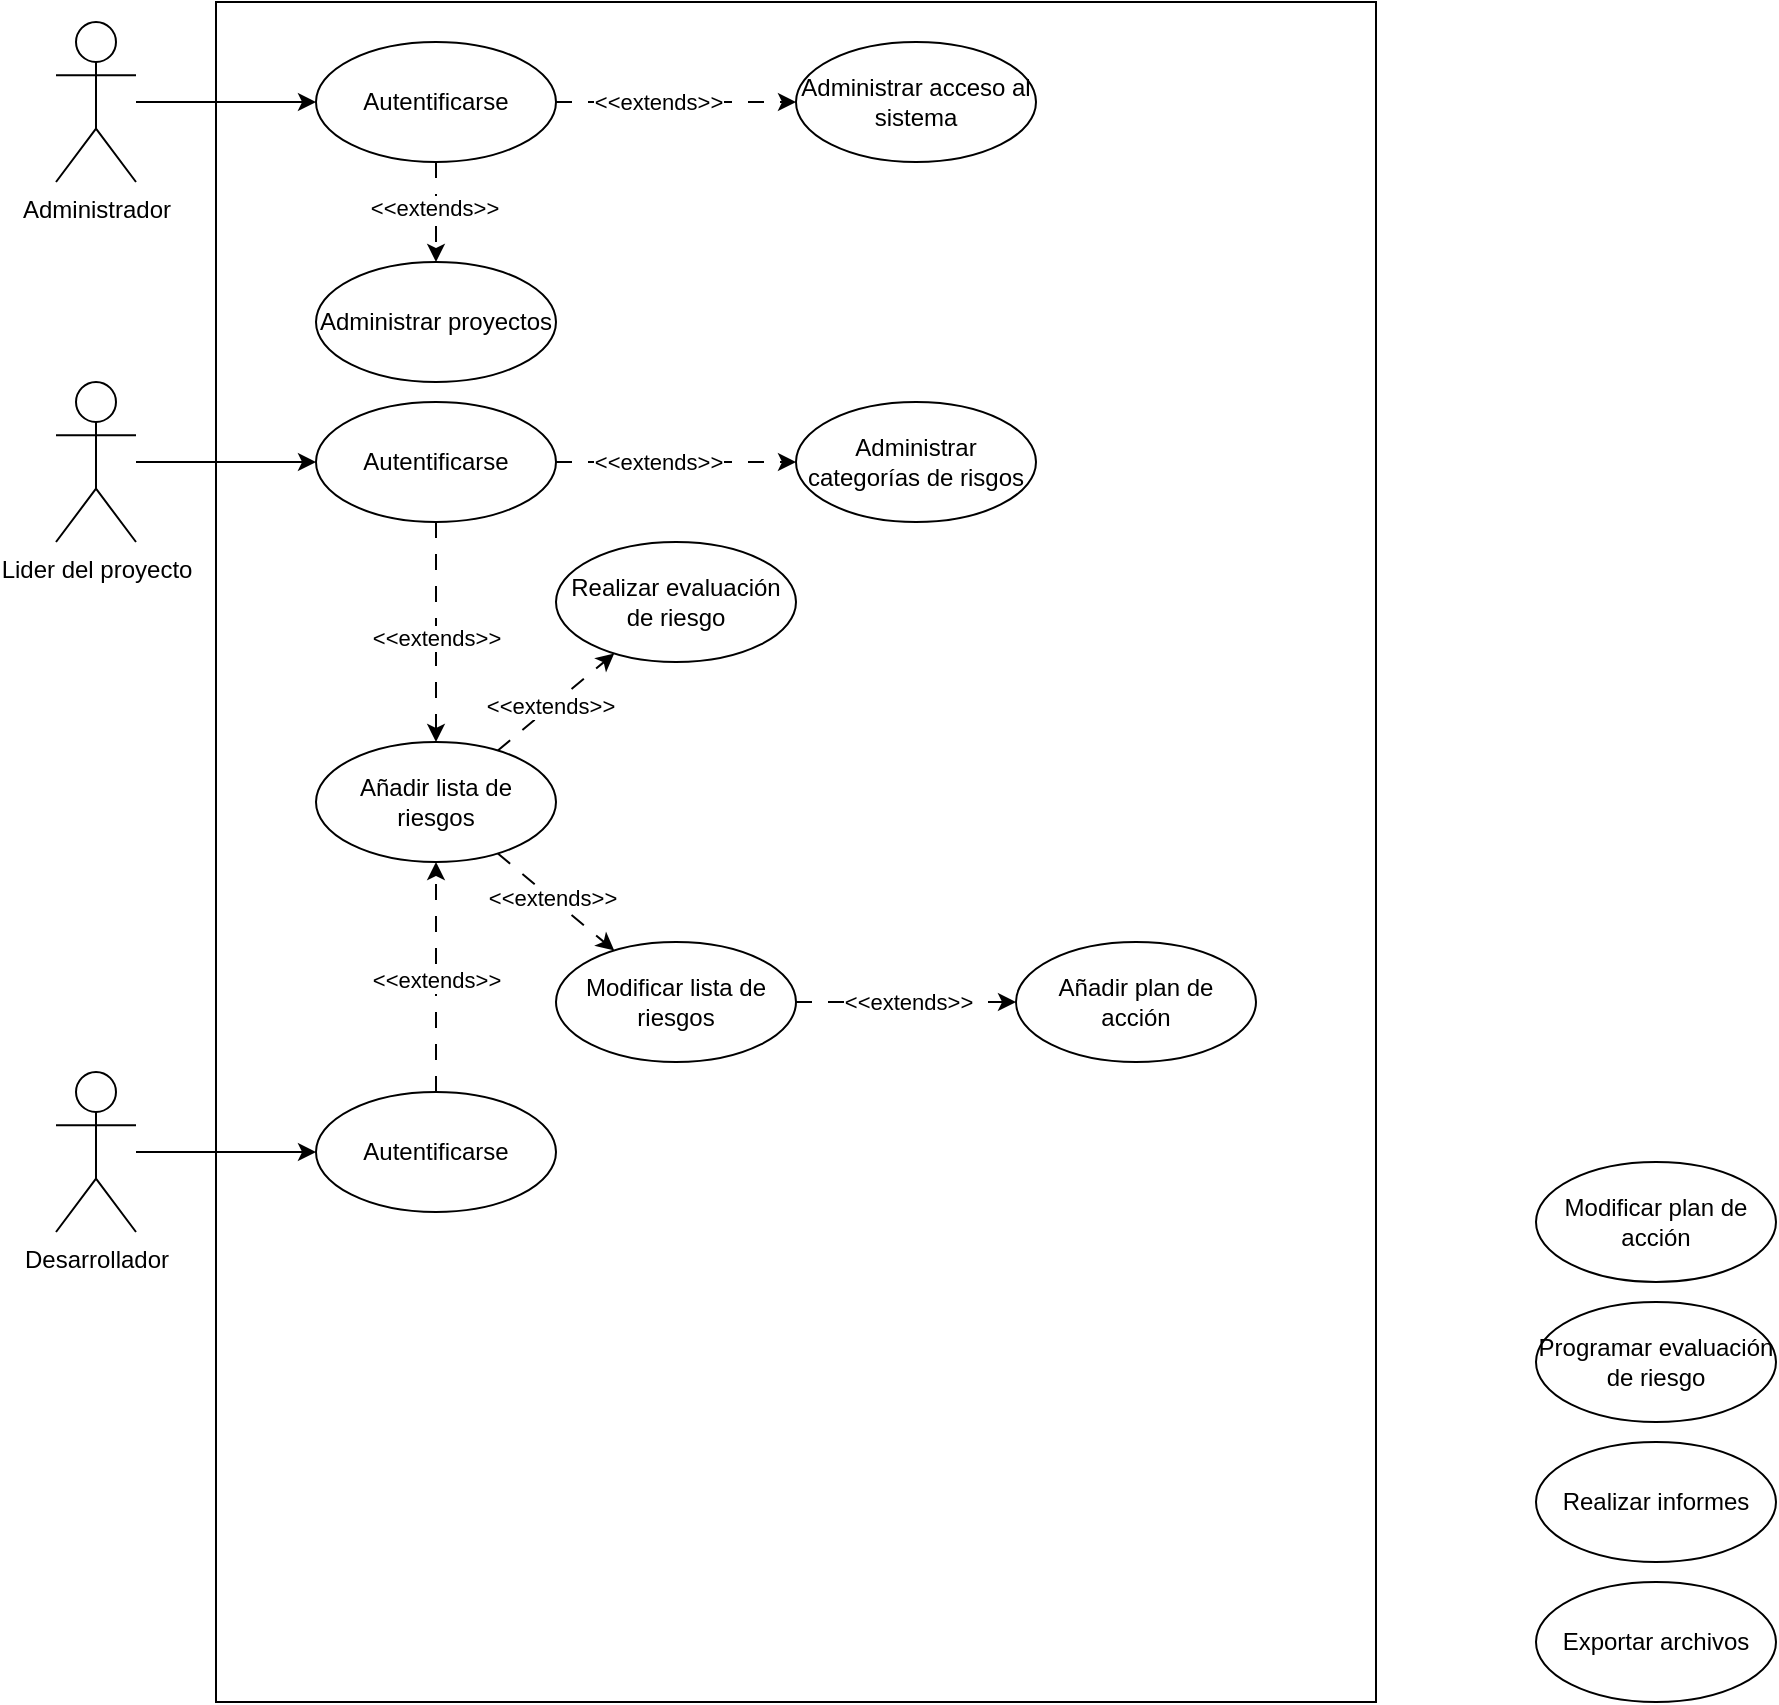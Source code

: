 <mxfile version="24.7.14" pages="2">
  <diagram name="Página-1" id="BYZrg6UX77zK-VVSidpS">
    <mxGraphModel dx="920" dy="535" grid="1" gridSize="10" guides="1" tooltips="1" connect="1" arrows="1" fold="1" page="1" pageScale="1" pageWidth="827" pageHeight="1169" math="0" shadow="0">
      <root>
        <mxCell id="0" />
        <mxCell id="1" parent="0" />
        <mxCell id="SQLzmbsMBf419I0D_pn_-6" value="" style="rounded=0;whiteSpace=wrap;html=1;" vertex="1" parent="1">
          <mxGeometry x="200" y="10" width="580" height="850" as="geometry" />
        </mxCell>
        <mxCell id="SQLzmbsMBf419I0D_pn_-24" style="rounded=0;orthogonalLoop=1;jettySize=auto;html=1;endArrow=classic;endFill=1;entryX=0;entryY=0.5;entryDx=0;entryDy=0;dashed=1;dashPattern=8 8;" edge="1" parent="1" source="SQLzmbsMBf419I0D_pn_-39" target="SQLzmbsMBf419I0D_pn_-8">
          <mxGeometry relative="1" as="geometry" />
        </mxCell>
        <mxCell id="SQLzmbsMBf419I0D_pn_-31" value="&amp;lt;&amp;lt;extends&amp;gt;&amp;gt;" style="edgeLabel;html=1;align=center;verticalAlign=middle;resizable=0;points=[];" vertex="1" connectable="0" parent="SQLzmbsMBf419I0D_pn_-24">
          <mxGeometry x="0.128" y="2" relative="1" as="geometry">
            <mxPoint x="-17" y="2" as="offset" />
          </mxGeometry>
        </mxCell>
        <mxCell id="SQLzmbsMBf419I0D_pn_-26" style="rounded=0;orthogonalLoop=1;jettySize=auto;html=1;dashed=1;dashPattern=8 8;" edge="1" parent="1" source="SQLzmbsMBf419I0D_pn_-39" target="SQLzmbsMBf419I0D_pn_-9">
          <mxGeometry relative="1" as="geometry" />
        </mxCell>
        <mxCell id="SQLzmbsMBf419I0D_pn_-32" value="&amp;lt;&amp;lt;extends&amp;gt;&amp;gt;" style="edgeLabel;html=1;align=center;verticalAlign=middle;resizable=0;points=[];" vertex="1" connectable="0" parent="SQLzmbsMBf419I0D_pn_-26">
          <mxGeometry x="-0.032" y="-1" relative="1" as="geometry">
            <mxPoint y="-1" as="offset" />
          </mxGeometry>
        </mxCell>
        <mxCell id="SQLzmbsMBf419I0D_pn_-27" style="rounded=0;orthogonalLoop=1;jettySize=auto;html=1;dashed=1;dashPattern=8 8;" edge="1" parent="1" source="SQLzmbsMBf419I0D_pn_-7" target="SQLzmbsMBf419I0D_pn_-10">
          <mxGeometry relative="1" as="geometry" />
        </mxCell>
        <mxCell id="SQLzmbsMBf419I0D_pn_-33" value="&amp;lt;&amp;lt;extends&amp;gt;&amp;gt;" style="edgeLabel;html=1;align=center;verticalAlign=middle;resizable=0;points=[];" vertex="1" connectable="0" parent="SQLzmbsMBf419I0D_pn_-27">
          <mxGeometry x="0.127" y="-4" relative="1" as="geometry">
            <mxPoint x="4" y="-4" as="offset" />
          </mxGeometry>
        </mxCell>
        <mxCell id="SQLzmbsMBf419I0D_pn_-44" style="edgeStyle=orthogonalEdgeStyle;rounded=0;orthogonalLoop=1;jettySize=auto;html=1;dashed=1;dashPattern=8 8;" edge="1" parent="1" source="SQLzmbsMBf419I0D_pn_-7" target="SQLzmbsMBf419I0D_pn_-12">
          <mxGeometry relative="1" as="geometry" />
        </mxCell>
        <mxCell id="SQLzmbsMBf419I0D_pn_-46" value="&amp;lt;&amp;lt;extends&amp;gt;&amp;gt;" style="edgeLabel;html=1;align=center;verticalAlign=middle;resizable=0;points=[];" vertex="1" connectable="0" parent="SQLzmbsMBf419I0D_pn_-44">
          <mxGeometry x="-0.219" y="-2" relative="1" as="geometry">
            <mxPoint x="4" y="-2" as="offset" />
          </mxGeometry>
        </mxCell>
        <mxCell id="SQLzmbsMBf419I0D_pn_-7" value="Autentificarse" style="ellipse;whiteSpace=wrap;html=1;" vertex="1" parent="1">
          <mxGeometry x="250" y="210" width="120" height="60" as="geometry" />
        </mxCell>
        <mxCell id="SQLzmbsMBf419I0D_pn_-8" value="Administrar acceso al sistema" style="ellipse;whiteSpace=wrap;html=1;" vertex="1" parent="1">
          <mxGeometry x="490" y="30" width="120" height="60" as="geometry" />
        </mxCell>
        <mxCell id="SQLzmbsMBf419I0D_pn_-9" value="Administrar proyectos" style="ellipse;whiteSpace=wrap;html=1;" vertex="1" parent="1">
          <mxGeometry x="250" y="140" width="120" height="60" as="geometry" />
        </mxCell>
        <mxCell id="SQLzmbsMBf419I0D_pn_-28" value="" style="rounded=0;orthogonalLoop=1;jettySize=auto;html=1;dashed=1;dashPattern=8 8;" edge="1" parent="1" source="SQLzmbsMBf419I0D_pn_-10" target="SQLzmbsMBf419I0D_pn_-11">
          <mxGeometry relative="1" as="geometry" />
        </mxCell>
        <mxCell id="SQLzmbsMBf419I0D_pn_-38" value="&amp;lt;&amp;lt;extends&amp;gt;&amp;gt;" style="edgeLabel;html=1;align=center;verticalAlign=middle;resizable=0;points=[];" vertex="1" connectable="0" parent="SQLzmbsMBf419I0D_pn_-28">
          <mxGeometry x="-0.092" relative="1" as="geometry">
            <mxPoint as="offset" />
          </mxGeometry>
        </mxCell>
        <mxCell id="SQLzmbsMBf419I0D_pn_-53" style="rounded=0;orthogonalLoop=1;jettySize=auto;html=1;dashed=1;dashPattern=8 8;" edge="1" parent="1" source="SQLzmbsMBf419I0D_pn_-10" target="SQLzmbsMBf419I0D_pn_-13">
          <mxGeometry relative="1" as="geometry" />
        </mxCell>
        <mxCell id="SQLzmbsMBf419I0D_pn_-54" value="&amp;lt;&amp;lt;extends&amp;gt;&amp;gt;" style="edgeLabel;html=1;align=center;verticalAlign=middle;resizable=0;points=[];" vertex="1" connectable="0" parent="SQLzmbsMBf419I0D_pn_-53">
          <mxGeometry x="-0.108" y="1" relative="1" as="geometry">
            <mxPoint as="offset" />
          </mxGeometry>
        </mxCell>
        <mxCell id="SQLzmbsMBf419I0D_pn_-10" value="Añadir lista de riesgos" style="ellipse;whiteSpace=wrap;html=1;" vertex="1" parent="1">
          <mxGeometry x="250" y="380" width="120" height="60" as="geometry" />
        </mxCell>
        <mxCell id="SQLzmbsMBf419I0D_pn_-55" style="rounded=0;orthogonalLoop=1;jettySize=auto;html=1;dashed=1;dashPattern=8 8;" edge="1" parent="1" source="SQLzmbsMBf419I0D_pn_-11" target="SQLzmbsMBf419I0D_pn_-14">
          <mxGeometry relative="1" as="geometry" />
        </mxCell>
        <mxCell id="SQLzmbsMBf419I0D_pn_-56" value="&amp;lt;&amp;lt;extends&amp;gt;&amp;gt;" style="edgeLabel;html=1;align=center;verticalAlign=middle;resizable=0;points=[];" vertex="1" connectable="0" parent="SQLzmbsMBf419I0D_pn_-55">
          <mxGeometry x="0.04" y="-2" relative="1" as="geometry">
            <mxPoint x="-1" y="-2" as="offset" />
          </mxGeometry>
        </mxCell>
        <mxCell id="SQLzmbsMBf419I0D_pn_-11" value="Modificar lista de riesgos" style="ellipse;whiteSpace=wrap;html=1;" vertex="1" parent="1">
          <mxGeometry x="370" y="480" width="120" height="60" as="geometry" />
        </mxCell>
        <mxCell id="SQLzmbsMBf419I0D_pn_-12" value="Administrar categorías de risgos" style="ellipse;whiteSpace=wrap;html=1;" vertex="1" parent="1">
          <mxGeometry x="490" y="210" width="120" height="60" as="geometry" />
        </mxCell>
        <mxCell id="SQLzmbsMBf419I0D_pn_-13" value="Realizar evaluación de riesgo" style="ellipse;whiteSpace=wrap;html=1;" vertex="1" parent="1">
          <mxGeometry x="370" y="280" width="120" height="60" as="geometry" />
        </mxCell>
        <mxCell id="SQLzmbsMBf419I0D_pn_-14" value="&lt;div&gt;Añadir plan de&lt;/div&gt;&lt;div&gt;acción&lt;/div&gt;" style="ellipse;whiteSpace=wrap;html=1;" vertex="1" parent="1">
          <mxGeometry x="600" y="480" width="120" height="60" as="geometry" />
        </mxCell>
        <mxCell id="SQLzmbsMBf419I0D_pn_-15" value="Modificar plan de acción" style="ellipse;whiteSpace=wrap;html=1;" vertex="1" parent="1">
          <mxGeometry x="860" y="590" width="120" height="60" as="geometry" />
        </mxCell>
        <mxCell id="SQLzmbsMBf419I0D_pn_-16" value="Programar evaluación de riesgo" style="ellipse;whiteSpace=wrap;html=1;" vertex="1" parent="1">
          <mxGeometry x="860" y="660" width="120" height="60" as="geometry" />
        </mxCell>
        <mxCell id="SQLzmbsMBf419I0D_pn_-17" value="Realizar informes" style="ellipse;whiteSpace=wrap;html=1;" vertex="1" parent="1">
          <mxGeometry x="860" y="730" width="120" height="60" as="geometry" />
        </mxCell>
        <mxCell id="SQLzmbsMBf419I0D_pn_-18" value="Exportar archivos" style="ellipse;whiteSpace=wrap;html=1;" vertex="1" parent="1">
          <mxGeometry x="860" y="800" width="120" height="60" as="geometry" />
        </mxCell>
        <mxCell id="SQLzmbsMBf419I0D_pn_-21" style="rounded=0;orthogonalLoop=1;jettySize=auto;html=1;endArrow=classic;endFill=1;" edge="1" parent="1" source="SQLzmbsMBf419I0D_pn_-20" target="SQLzmbsMBf419I0D_pn_-39">
          <mxGeometry relative="1" as="geometry" />
        </mxCell>
        <mxCell id="SQLzmbsMBf419I0D_pn_-20" value="Administrador" style="shape=umlActor;verticalLabelPosition=bottom;verticalAlign=top;html=1;outlineConnect=0;" vertex="1" parent="1">
          <mxGeometry x="120" y="20" width="40" height="80" as="geometry" />
        </mxCell>
        <mxCell id="SQLzmbsMBf419I0D_pn_-23" style="rounded=0;orthogonalLoop=1;jettySize=auto;html=1;endArrow=classic;endFill=1;targetPerimeterSpacing=0;" edge="1" parent="1" source="SQLzmbsMBf419I0D_pn_-22" target="SQLzmbsMBf419I0D_pn_-7">
          <mxGeometry relative="1" as="geometry" />
        </mxCell>
        <mxCell id="SQLzmbsMBf419I0D_pn_-22" value="Lider del proyecto" style="shape=umlActor;verticalLabelPosition=bottom;verticalAlign=top;html=1;outlineConnect=0;" vertex="1" parent="1">
          <mxGeometry x="120" y="200" width="40" height="80" as="geometry" />
        </mxCell>
        <mxCell id="SQLzmbsMBf419I0D_pn_-30" style="rounded=0;orthogonalLoop=1;jettySize=auto;html=1;" edge="1" parent="1" source="SQLzmbsMBf419I0D_pn_-29" target="SQLzmbsMBf419I0D_pn_-42">
          <mxGeometry relative="1" as="geometry">
            <mxPoint x="170" y="300" as="sourcePoint" />
          </mxGeometry>
        </mxCell>
        <mxCell id="SQLzmbsMBf419I0D_pn_-29" value="Desarrollador" style="shape=umlActor;verticalLabelPosition=bottom;verticalAlign=top;html=1;outlineConnect=0;" vertex="1" parent="1">
          <mxGeometry x="120" y="545" width="40" height="80" as="geometry" />
        </mxCell>
        <mxCell id="SQLzmbsMBf419I0D_pn_-39" value="Autentificarse" style="ellipse;whiteSpace=wrap;html=1;" vertex="1" parent="1">
          <mxGeometry x="250" y="30" width="120" height="60" as="geometry" />
        </mxCell>
        <mxCell id="SQLzmbsMBf419I0D_pn_-43" style="rounded=0;orthogonalLoop=1;jettySize=auto;html=1;dashed=1;dashPattern=8 8;" edge="1" parent="1" source="SQLzmbsMBf419I0D_pn_-42" target="SQLzmbsMBf419I0D_pn_-10">
          <mxGeometry relative="1" as="geometry" />
        </mxCell>
        <mxCell id="SQLzmbsMBf419I0D_pn_-45" value="&amp;lt;&amp;lt;extends&amp;gt;&amp;gt;" style="edgeLabel;html=1;align=center;verticalAlign=middle;resizable=0;points=[];" vertex="1" connectable="0" parent="SQLzmbsMBf419I0D_pn_-43">
          <mxGeometry x="-0.016" y="-3" relative="1" as="geometry">
            <mxPoint x="-3" as="offset" />
          </mxGeometry>
        </mxCell>
        <mxCell id="SQLzmbsMBf419I0D_pn_-42" value="Autentificarse" style="ellipse;whiteSpace=wrap;html=1;" vertex="1" parent="1">
          <mxGeometry x="250" y="555" width="120" height="60" as="geometry" />
        </mxCell>
      </root>
    </mxGraphModel>
  </diagram>
  <diagram id="sK6u0aQZh5gKvJ8_Eq7y" name="Página-2">
    <mxGraphModel dx="1100" dy="583" grid="1" gridSize="10" guides="1" tooltips="1" connect="1" arrows="1" fold="1" page="1" pageScale="1" pageWidth="827" pageHeight="1169" math="0" shadow="0">
      <root>
        <mxCell id="0" />
        <mxCell id="1" parent="0" />
        <mxCell id="-5TUY3w5zbnfjcx4eBSF-23" value="" style="rounded=0;whiteSpace=wrap;html=1;" parent="1" vertex="1">
          <mxGeometry y="30" width="940" height="880" as="geometry" />
        </mxCell>
        <mxCell id="-5TUY3w5zbnfjcx4eBSF-76" value="" style="rounded=0;whiteSpace=wrap;html=1;" parent="1" vertex="1">
          <mxGeometry x="130" y="70" width="770" height="800" as="geometry" />
        </mxCell>
        <mxCell id="-5TUY3w5zbnfjcx4eBSF-77" style="rounded=0;orthogonalLoop=1;jettySize=auto;html=1;" parent="1" source="-5TUY3w5zbnfjcx4eBSF-79" target="-5TUY3w5zbnfjcx4eBSF-89" edge="1">
          <mxGeometry relative="1" as="geometry" />
        </mxCell>
        <mxCell id="-5TUY3w5zbnfjcx4eBSF-78" style="rounded=0;orthogonalLoop=1;jettySize=auto;html=1;" parent="1" source="-5TUY3w5zbnfjcx4eBSF-79" target="-5TUY3w5zbnfjcx4eBSF-92" edge="1">
          <mxGeometry relative="1" as="geometry" />
        </mxCell>
        <mxCell id="-5TUY3w5zbnfjcx4eBSF-79" value="Administrador" style="shape=umlActor;verticalLabelPosition=bottom;verticalAlign=top;html=1;outlineConnect=0;" parent="1" vertex="1">
          <mxGeometry x="40" y="120" width="40" height="80" as="geometry" />
        </mxCell>
        <mxCell id="-5TUY3w5zbnfjcx4eBSF-81" style="rounded=0;orthogonalLoop=1;jettySize=auto;html=1;" parent="1" source="-5TUY3w5zbnfjcx4eBSF-84" target="-5TUY3w5zbnfjcx4eBSF-113" edge="1">
          <mxGeometry relative="1" as="geometry" />
        </mxCell>
        <mxCell id="-5TUY3w5zbnfjcx4eBSF-82" style="edgeStyle=none;rounded=0;orthogonalLoop=1;jettySize=auto;html=1;" parent="1" source="-5TUY3w5zbnfjcx4eBSF-84" target="-5TUY3w5zbnfjcx4eBSF-118" edge="1">
          <mxGeometry relative="1" as="geometry" />
        </mxCell>
        <mxCell id="-5TUY3w5zbnfjcx4eBSF-83" style="edgeStyle=none;rounded=0;orthogonalLoop=1;jettySize=auto;html=1;" parent="1" source="-5TUY3w5zbnfjcx4eBSF-84" target="-5TUY3w5zbnfjcx4eBSF-127" edge="1">
          <mxGeometry relative="1" as="geometry" />
        </mxCell>
        <mxCell id="-5TUY3w5zbnfjcx4eBSF-84" value="Lider del proyecto" style="shape=umlActor;verticalLabelPosition=bottom;verticalAlign=top;html=1;outlineConnect=0;" parent="1" vertex="1">
          <mxGeometry x="40" y="420" width="40" height="80" as="geometry" />
        </mxCell>
        <mxCell id="-5TUY3w5zbnfjcx4eBSF-85" style="rounded=0;orthogonalLoop=1;jettySize=auto;html=1;" parent="1" source="-5TUY3w5zbnfjcx4eBSF-86" target="-5TUY3w5zbnfjcx4eBSF-107" edge="1">
          <mxGeometry relative="1" as="geometry" />
        </mxCell>
        <mxCell id="-5TUY3w5zbnfjcx4eBSF-132" style="edgeStyle=none;rounded=0;orthogonalLoop=1;jettySize=auto;html=1;endArrow=block;endFill=0;endSize=10;" parent="1" edge="1" target="-5TUY3w5zbnfjcx4eBSF-86" source="-5TUY3w5zbnfjcx4eBSF-84">
          <mxGeometry relative="1" as="geometry">
            <mxPoint x="60" y="730" as="sourcePoint" />
            <mxPoint x="60" y="530" as="targetPoint" />
          </mxGeometry>
        </mxCell>
        <mxCell id="-5TUY3w5zbnfjcx4eBSF-86" value="Desarrollador" style="shape=umlActor;verticalLabelPosition=bottom;verticalAlign=top;html=1;outlineConnect=0;" parent="1" vertex="1">
          <mxGeometry x="40" y="740" width="40" height="80" as="geometry" />
        </mxCell>
        <mxCell id="-5TUY3w5zbnfjcx4eBSF-87" style="edgeStyle=none;rounded=0;orthogonalLoop=1;jettySize=auto;html=1;dashed=1;dashPattern=8 8;" parent="1" source="-5TUY3w5zbnfjcx4eBSF-89" target="-5TUY3w5zbnfjcx4eBSF-121" edge="1">
          <mxGeometry relative="1" as="geometry" />
        </mxCell>
        <mxCell id="-5TUY3w5zbnfjcx4eBSF-88" value="&amp;lt;&amp;lt; include &amp;gt;&amp;gt;" style="edgeLabel;html=1;align=center;verticalAlign=middle;resizable=0;points=[];" parent="-5TUY3w5zbnfjcx4eBSF-87" vertex="1" connectable="0">
          <mxGeometry x="-0.04" y="1" relative="1" as="geometry">
            <mxPoint as="offset" />
          </mxGeometry>
        </mxCell>
        <mxCell id="-5TUY3w5zbnfjcx4eBSF-89" value="Administrar acceso al sistema" style="ellipse;whiteSpace=wrap;html=1;" parent="1" vertex="1">
          <mxGeometry x="260" y="90" width="120" height="60" as="geometry" />
        </mxCell>
        <mxCell id="-5TUY3w5zbnfjcx4eBSF-90" style="edgeStyle=none;rounded=0;orthogonalLoop=1;jettySize=auto;html=1;dashed=1;dashPattern=8 8;" parent="1" source="-5TUY3w5zbnfjcx4eBSF-92" target="-5TUY3w5zbnfjcx4eBSF-121" edge="1">
          <mxGeometry relative="1" as="geometry" />
        </mxCell>
        <mxCell id="-5TUY3w5zbnfjcx4eBSF-91" value="&amp;lt;&amp;lt; include &amp;gt;&amp;gt;" style="edgeLabel;html=1;align=center;verticalAlign=middle;resizable=0;points=[];" parent="-5TUY3w5zbnfjcx4eBSF-90" vertex="1" connectable="0">
          <mxGeometry x="-0.148" relative="1" as="geometry">
            <mxPoint as="offset" />
          </mxGeometry>
        </mxCell>
        <mxCell id="-5TUY3w5zbnfjcx4eBSF-92" value="Administrar proyectos" style="ellipse;whiteSpace=wrap;html=1;" parent="1" vertex="1">
          <mxGeometry x="260" y="180" width="120" height="60" as="geometry" />
        </mxCell>
        <mxCell id="-5TUY3w5zbnfjcx4eBSF-93" value="Exportar archivos" style="ellipse;whiteSpace=wrap;html=1;" parent="1" vertex="1">
          <mxGeometry x="760" y="90" width="120" height="60" as="geometry" />
        </mxCell>
        <mxCell id="-5TUY3w5zbnfjcx4eBSF-101" style="edgeStyle=none;rounded=0;orthogonalLoop=1;jettySize=auto;html=1;dashed=1;dashPattern=8 8;" parent="1" source="-5TUY3w5zbnfjcx4eBSF-107" target="-5TUY3w5zbnfjcx4eBSF-114" edge="1">
          <mxGeometry relative="1" as="geometry" />
        </mxCell>
        <mxCell id="-5TUY3w5zbnfjcx4eBSF-102" value="&amp;lt;&amp;lt; extends &amp;gt;&amp;gt;" style="edgeLabel;html=1;align=center;verticalAlign=middle;resizable=0;points=[];" parent="-5TUY3w5zbnfjcx4eBSF-101" vertex="1" connectable="0">
          <mxGeometry x="0.033" y="-1" relative="1" as="geometry">
            <mxPoint as="offset" />
          </mxGeometry>
        </mxCell>
        <mxCell id="-5TUY3w5zbnfjcx4eBSF-103" style="edgeStyle=none;rounded=0;orthogonalLoop=1;jettySize=auto;html=1;dashed=1;dashPattern=8 8;" parent="1" source="-5TUY3w5zbnfjcx4eBSF-107" target="-5TUY3w5zbnfjcx4eBSF-115" edge="1">
          <mxGeometry relative="1" as="geometry" />
        </mxCell>
        <mxCell id="-5TUY3w5zbnfjcx4eBSF-104" value="&amp;lt;&amp;lt; extends &amp;gt;&amp;gt;" style="edgeLabel;html=1;align=center;verticalAlign=middle;resizable=0;points=[];" parent="-5TUY3w5zbnfjcx4eBSF-103" vertex="1" connectable="0">
          <mxGeometry x="-0.175" y="-3" relative="1" as="geometry">
            <mxPoint x="-1" as="offset" />
          </mxGeometry>
        </mxCell>
        <mxCell id="-5TUY3w5zbnfjcx4eBSF-105" style="edgeStyle=none;rounded=0;orthogonalLoop=1;jettySize=auto;html=1;dashed=1;dashPattern=8 8;" parent="1" source="-5TUY3w5zbnfjcx4eBSF-107" target="-5TUY3w5zbnfjcx4eBSF-124" edge="1">
          <mxGeometry relative="1" as="geometry" />
        </mxCell>
        <mxCell id="-5TUY3w5zbnfjcx4eBSF-106" value="&amp;lt;&amp;lt; extends &amp;gt;&amp;gt;" style="edgeLabel;html=1;align=center;verticalAlign=middle;resizable=0;points=[];" parent="-5TUY3w5zbnfjcx4eBSF-105" vertex="1" connectable="0">
          <mxGeometry x="0.103" relative="1" as="geometry">
            <mxPoint as="offset" />
          </mxGeometry>
        </mxCell>
        <mxCell id="-5TUY3w5zbnfjcx4eBSF-107" value="Añadir lista de riesgos" style="ellipse;whiteSpace=wrap;html=1;" parent="1" vertex="1">
          <mxGeometry x="540" y="750" width="120" height="60" as="geometry" />
        </mxCell>
        <mxCell id="-5TUY3w5zbnfjcx4eBSF-108" style="rounded=0;orthogonalLoop=1;jettySize=auto;html=1;dashed=1;dashPattern=8 8;" parent="1" source="-5TUY3w5zbnfjcx4eBSF-110" target="-5TUY3w5zbnfjcx4eBSF-115" edge="1">
          <mxGeometry relative="1" as="geometry" />
        </mxCell>
        <mxCell id="-5TUY3w5zbnfjcx4eBSF-109" value="&amp;lt;&amp;lt; extends &amp;gt;&amp;gt;" style="edgeLabel;html=1;align=center;verticalAlign=middle;resizable=0;points=[];" parent="-5TUY3w5zbnfjcx4eBSF-108" vertex="1" connectable="0">
          <mxGeometry x="-0.106" y="-2" relative="1" as="geometry">
            <mxPoint as="offset" />
          </mxGeometry>
        </mxCell>
        <mxCell id="-5TUY3w5zbnfjcx4eBSF-110" value="Modificar lista de riesgos" style="ellipse;whiteSpace=wrap;html=1;" parent="1" vertex="1">
          <mxGeometry x="340" y="490" width="120" height="60" as="geometry" />
        </mxCell>
        <mxCell id="-5TUY3w5zbnfjcx4eBSF-111" style="edgeStyle=none;rounded=0;orthogonalLoop=1;jettySize=auto;html=1;dashed=1;dashPattern=8 8;" parent="1" source="-5TUY3w5zbnfjcx4eBSF-113" target="-5TUY3w5zbnfjcx4eBSF-121" edge="1">
          <mxGeometry relative="1" as="geometry" />
        </mxCell>
        <mxCell id="-5TUY3w5zbnfjcx4eBSF-112" value="&amp;lt;&amp;lt; include &amp;gt;&amp;gt;" style="edgeLabel;html=1;align=center;verticalAlign=middle;resizable=0;points=[];" parent="-5TUY3w5zbnfjcx4eBSF-111" vertex="1" connectable="0">
          <mxGeometry x="-0.068" y="-1" relative="1" as="geometry">
            <mxPoint as="offset" />
          </mxGeometry>
        </mxCell>
        <mxCell id="-5TUY3w5zbnfjcx4eBSF-113" value="Administrar categorías de risgos" style="ellipse;whiteSpace=wrap;html=1;" parent="1" vertex="1">
          <mxGeometry x="140" y="280" width="120" height="60" as="geometry" />
        </mxCell>
        <mxCell id="-5TUY3w5zbnfjcx4eBSF-114" value="Realizar evaluación de riesgo" style="ellipse;whiteSpace=wrap;html=1;" parent="1" vertex="1">
          <mxGeometry x="540" y="490" width="120" height="60" as="geometry" />
        </mxCell>
        <mxCell id="-5TUY3w5zbnfjcx4eBSF-115" value="&lt;div&gt;Añadir plan de&lt;/div&gt;&lt;div&gt;acción&lt;/div&gt;" style="ellipse;whiteSpace=wrap;html=1;" parent="1" vertex="1">
          <mxGeometry x="340" y="690" width="120" height="60" as="geometry" />
        </mxCell>
        <mxCell id="-5TUY3w5zbnfjcx4eBSF-116" style="edgeStyle=none;rounded=0;orthogonalLoop=1;jettySize=auto;html=1;dashed=1;dashPattern=8 8;" parent="1" source="-5TUY3w5zbnfjcx4eBSF-118" target="-5TUY3w5zbnfjcx4eBSF-115" edge="1">
          <mxGeometry relative="1" as="geometry" />
        </mxCell>
        <mxCell id="-5TUY3w5zbnfjcx4eBSF-117" value="&amp;lt;&amp;lt; include &amp;gt;&amp;gt;" style="edgeLabel;html=1;align=center;verticalAlign=middle;resizable=0;points=[];" parent="-5TUY3w5zbnfjcx4eBSF-116" vertex="1" connectable="0">
          <mxGeometry x="0.054" y="1" relative="1" as="geometry">
            <mxPoint x="-4" y="-9" as="offset" />
          </mxGeometry>
        </mxCell>
        <mxCell id="-5TUY3w5zbnfjcx4eBSF-118" value="Modificar plan de acción" style="ellipse;whiteSpace=wrap;html=1;" parent="1" vertex="1">
          <mxGeometry x="140" y="690" width="120" height="60" as="geometry" />
        </mxCell>
        <mxCell id="-5TUY3w5zbnfjcx4eBSF-119" style="edgeStyle=none;rounded=0;orthogonalLoop=1;jettySize=auto;html=1;dashed=1;dashPattern=8 8;" parent="1" source="-5TUY3w5zbnfjcx4eBSF-121" target="-5TUY3w5zbnfjcx4eBSF-93" edge="1">
          <mxGeometry relative="1" as="geometry" />
        </mxCell>
        <mxCell id="-5TUY3w5zbnfjcx4eBSF-120" value="&amp;lt;&amp;lt; extends &amp;gt;&amp;gt;" style="edgeLabel;html=1;align=center;verticalAlign=middle;resizable=0;points=[];" parent="-5TUY3w5zbnfjcx4eBSF-119" vertex="1" connectable="0">
          <mxGeometry x="-0.227" y="1" relative="1" as="geometry">
            <mxPoint as="offset" />
          </mxGeometry>
        </mxCell>
        <mxCell id="-5TUY3w5zbnfjcx4eBSF-121" value="Autentificarse" style="ellipse;whiteSpace=wrap;html=1;" parent="1" vertex="1">
          <mxGeometry x="600" y="180" width="120" height="60" as="geometry" />
        </mxCell>
        <mxCell id="-5TUY3w5zbnfjcx4eBSF-122" style="edgeStyle=none;rounded=0;orthogonalLoop=1;jettySize=auto;html=1;dashed=1;dashPattern=8 8;" parent="1" source="-5TUY3w5zbnfjcx4eBSF-124" target="-5TUY3w5zbnfjcx4eBSF-121" edge="1">
          <mxGeometry relative="1" as="geometry" />
        </mxCell>
        <mxCell id="-5TUY3w5zbnfjcx4eBSF-123" value="&amp;lt;&amp;lt; include &amp;gt;&amp;gt;" style="edgeLabel;html=1;align=center;verticalAlign=middle;resizable=0;points=[];" parent="-5TUY3w5zbnfjcx4eBSF-122" vertex="1" connectable="0">
          <mxGeometry x="0.038" y="-1" relative="1" as="geometry">
            <mxPoint y="-1" as="offset" />
          </mxGeometry>
        </mxCell>
        <mxCell id="-5TUY3w5zbnfjcx4eBSF-124" value="Realizar informes" style="ellipse;whiteSpace=wrap;html=1;" parent="1" vertex="1">
          <mxGeometry x="750" y="490" width="120" height="60" as="geometry" />
        </mxCell>
        <mxCell id="-5TUY3w5zbnfjcx4eBSF-125" style="edgeStyle=none;rounded=0;orthogonalLoop=1;jettySize=auto;html=1;dashed=1;dashPattern=8 8;" parent="1" source="-5TUY3w5zbnfjcx4eBSF-127" target="-5TUY3w5zbnfjcx4eBSF-110" edge="1">
          <mxGeometry relative="1" as="geometry" />
        </mxCell>
        <mxCell id="-5TUY3w5zbnfjcx4eBSF-126" value="&amp;lt;&amp;lt; include &amp;gt;&amp;gt;" style="edgeLabel;html=1;align=center;verticalAlign=middle;resizable=0;points=[];" parent="-5TUY3w5zbnfjcx4eBSF-125" vertex="1" connectable="0">
          <mxGeometry x="0.218" y="1" relative="1" as="geometry">
            <mxPoint x="-15" y="-9" as="offset" />
          </mxGeometry>
        </mxCell>
        <mxCell id="-5TUY3w5zbnfjcx4eBSF-127" value="Programar evaluación de riesgo" style="ellipse;whiteSpace=wrap;html=1;" parent="1" vertex="1">
          <mxGeometry x="140" y="490" width="120" height="60" as="geometry" />
        </mxCell>
        <mxCell id="v8ho_6EPoCGN8s73HlzQ-6" style="edgeStyle=none;rounded=0;orthogonalLoop=1;jettySize=auto;html=1;dashed=1;dashPattern=8 8;" edge="1" parent="1" source="-5TUY3w5zbnfjcx4eBSF-114" target="-5TUY3w5zbnfjcx4eBSF-121">
          <mxGeometry relative="1" as="geometry">
            <mxPoint x="806" y="501" as="sourcePoint" />
            <mxPoint x="684" y="249" as="targetPoint" />
          </mxGeometry>
        </mxCell>
        <mxCell id="v8ho_6EPoCGN8s73HlzQ-7" value="&amp;lt;&amp;lt; include &amp;gt;&amp;gt;" style="edgeLabel;html=1;align=center;verticalAlign=middle;resizable=0;points=[];" vertex="1" connectable="0" parent="v8ho_6EPoCGN8s73HlzQ-6">
          <mxGeometry x="0.038" y="-1" relative="1" as="geometry">
            <mxPoint y="-1" as="offset" />
          </mxGeometry>
        </mxCell>
        <mxCell id="v8ho_6EPoCGN8s73HlzQ-8" style="edgeStyle=none;rounded=0;orthogonalLoop=1;jettySize=auto;html=1;dashed=1;dashPattern=8 8;" edge="1" parent="1" source="-5TUY3w5zbnfjcx4eBSF-127" target="-5TUY3w5zbnfjcx4eBSF-121">
          <mxGeometry relative="1" as="geometry">
            <mxPoint x="616" y="500" as="sourcePoint" />
            <mxPoint x="664" y="250" as="targetPoint" />
          </mxGeometry>
        </mxCell>
        <mxCell id="v8ho_6EPoCGN8s73HlzQ-9" value="&amp;lt;&amp;lt; include &amp;gt;&amp;gt;" style="edgeLabel;html=1;align=center;verticalAlign=middle;resizable=0;points=[];" vertex="1" connectable="0" parent="v8ho_6EPoCGN8s73HlzQ-8">
          <mxGeometry x="0.038" y="-1" relative="1" as="geometry">
            <mxPoint y="-1" as="offset" />
          </mxGeometry>
        </mxCell>
        <mxCell id="v8ho_6EPoCGN8s73HlzQ-10" style="edgeStyle=none;rounded=0;orthogonalLoop=1;jettySize=auto;html=1;dashed=1;dashPattern=8 8;" edge="1" parent="1" source="-5TUY3w5zbnfjcx4eBSF-110">
          <mxGeometry relative="1" as="geometry">
            <mxPoint x="246" y="506" as="sourcePoint" />
            <mxPoint x="634" y="244" as="targetPoint" />
          </mxGeometry>
        </mxCell>
        <mxCell id="v8ho_6EPoCGN8s73HlzQ-11" value="&amp;lt;&amp;lt; include &amp;gt;&amp;gt;" style="edgeLabel;html=1;align=center;verticalAlign=middle;resizable=0;points=[];" vertex="1" connectable="0" parent="v8ho_6EPoCGN8s73HlzQ-10">
          <mxGeometry x="0.038" y="-1" relative="1" as="geometry">
            <mxPoint y="-1" as="offset" />
          </mxGeometry>
        </mxCell>
        <mxCell id="v8ho_6EPoCGN8s73HlzQ-12" style="edgeStyle=none;rounded=0;orthogonalLoop=1;jettySize=auto;html=1;dashed=1;dashPattern=8 8;" edge="1" parent="1" source="-5TUY3w5zbnfjcx4eBSF-118" target="-5TUY3w5zbnfjcx4eBSF-121">
          <mxGeometry relative="1" as="geometry">
            <mxPoint x="433" y="502" as="sourcePoint" />
            <mxPoint x="644" y="254" as="targetPoint" />
            <Array as="points">
              <mxPoint x="370" y="440" />
            </Array>
          </mxGeometry>
        </mxCell>
        <mxCell id="v8ho_6EPoCGN8s73HlzQ-13" value="&amp;lt;&amp;lt; include &amp;gt;&amp;gt;" style="edgeLabel;html=1;align=center;verticalAlign=middle;resizable=0;points=[];" vertex="1" connectable="0" parent="v8ho_6EPoCGN8s73HlzQ-12">
          <mxGeometry x="0.038" y="-1" relative="1" as="geometry">
            <mxPoint x="-139" y="153" as="offset" />
          </mxGeometry>
        </mxCell>
        <mxCell id="v8ho_6EPoCGN8s73HlzQ-15" style="edgeStyle=none;rounded=0;orthogonalLoop=1;jettySize=auto;html=1;dashed=1;dashPattern=8 8;" edge="1" parent="1" source="-5TUY3w5zbnfjcx4eBSF-107" target="-5TUY3w5zbnfjcx4eBSF-121">
          <mxGeometry relative="1" as="geometry">
            <mxPoint x="616" y="500" as="sourcePoint" />
            <mxPoint x="664" y="250" as="targetPoint" />
            <Array as="points">
              <mxPoint x="510" y="490" />
            </Array>
          </mxGeometry>
        </mxCell>
        <mxCell id="v8ho_6EPoCGN8s73HlzQ-16" value="&amp;lt;&amp;lt; include &amp;gt;&amp;gt;" style="edgeLabel;html=1;align=center;verticalAlign=middle;resizable=0;points=[];" vertex="1" connectable="0" parent="v8ho_6EPoCGN8s73HlzQ-15">
          <mxGeometry x="0.038" y="-1" relative="1" as="geometry">
            <mxPoint y="-1" as="offset" />
          </mxGeometry>
        </mxCell>
      </root>
    </mxGraphModel>
  </diagram>
</mxfile>

